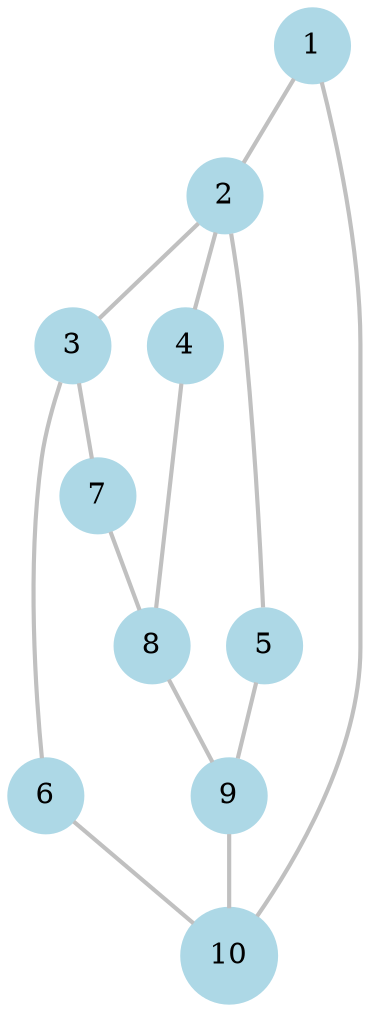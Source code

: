 Graph G {
    node [shape=circle, style=filled, color=lightblue];
    1;
    2;
    3;
    4;
    5;
    6;
    7;
    8;
    9;
    10;

    edge [color=gray, penwidth=2.0];
    1--2--3;
    2--4;
    2--5;
    3--6;
    3--7;
    4--8;
    5--9;
    6--10;
    7--8;
    8--9;
    9--10;
    10--1;
}
